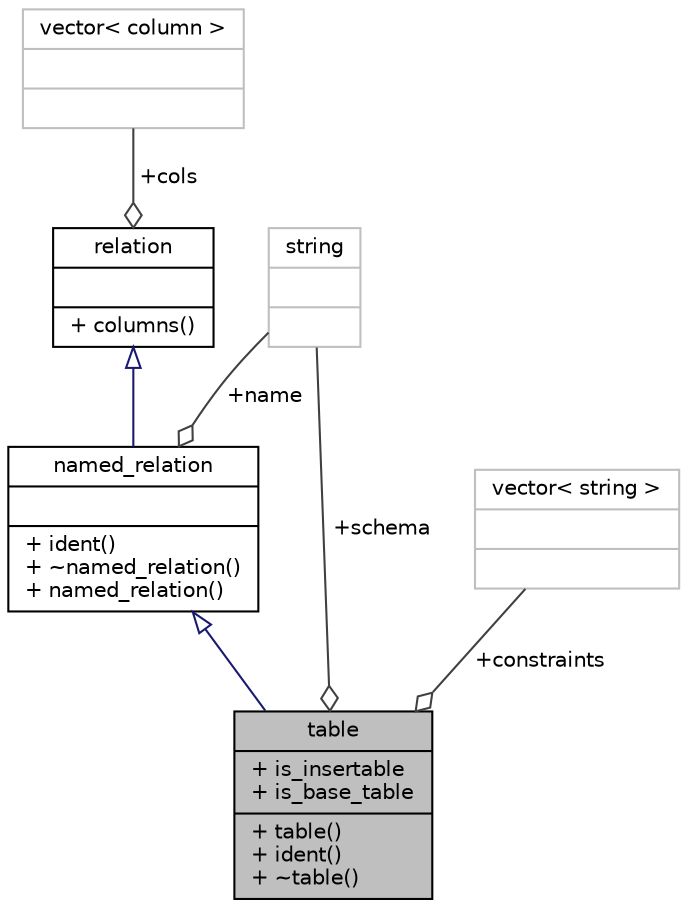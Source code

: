 digraph "table"
{
 // LATEX_PDF_SIZE
  edge [fontname="Helvetica",fontsize="10",labelfontname="Helvetica",labelfontsize="10"];
  node [fontname="Helvetica",fontsize="10",shape=record];
  Node1 [label="{table\n|+ is_insertable\l+ is_base_table\l|+ table()\l+ ident()\l+ ~table()\l}",height=0.2,width=0.4,color="black", fillcolor="grey75", style="filled", fontcolor="black",tooltip=" "];
  Node2 -> Node1 [dir="back",color="midnightblue",fontsize="10",style="solid",arrowtail="onormal",fontname="Helvetica"];
  Node2 [label="{named_relation\n||+ ident()\l+ ~named_relation()\l+ named_relation()\l}",height=0.2,width=0.4,color="black", fillcolor="white", style="filled",URL="$structnamed__relation.html",tooltip=" "];
  Node3 -> Node2 [dir="back",color="midnightblue",fontsize="10",style="solid",arrowtail="onormal",fontname="Helvetica"];
  Node3 [label="{relation\n||+ columns()\l}",height=0.2,width=0.4,color="black", fillcolor="white", style="filled",URL="$structrelation.html",tooltip=" "];
  Node4 -> Node3 [color="grey25",fontsize="10",style="solid",label=" +cols" ,arrowhead="odiamond",fontname="Helvetica"];
  Node4 [label="{vector\< column \>\n||}",height=0.2,width=0.4,color="grey75", fillcolor="white", style="filled",tooltip=" "];
  Node5 -> Node2 [color="grey25",fontsize="10",style="solid",label=" +name" ,arrowhead="odiamond",fontname="Helvetica"];
  Node5 [label="{string\n||}",height=0.2,width=0.4,color="grey75", fillcolor="white", style="filled",tooltip=" "];
  Node6 -> Node1 [color="grey25",fontsize="10",style="solid",label=" +constraints" ,arrowhead="odiamond",fontname="Helvetica"];
  Node6 [label="{vector\< string \>\n||}",height=0.2,width=0.4,color="grey75", fillcolor="white", style="filled",tooltip=" "];
  Node5 -> Node1 [color="grey25",fontsize="10",style="solid",label=" +schema" ,arrowhead="odiamond",fontname="Helvetica"];
}
